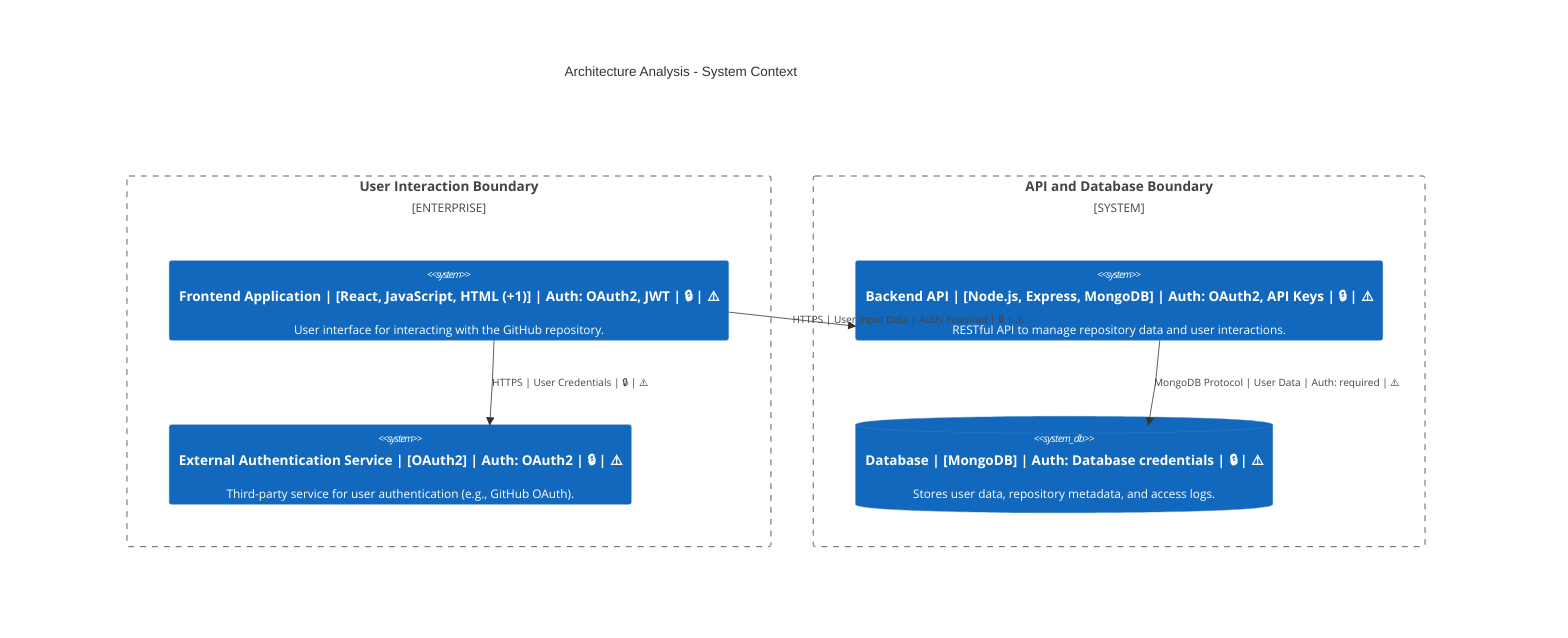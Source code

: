 C4Context
    title Architecture Analysis - System Context
    Enterprise_Boundary(tb_User_Interaction_Boundary, "User Interaction Boundary") {
        System(Frontend_Application, "Frontend Application | [React, JavaScript, HTML (+1)] | Auth: OAuth2, JWT | 🔒 | ⚠️", "User interface for interacting with the GitHub repository.")
        System(External_Authentication_Service, "External Authentication Service | [OAuth2] | Auth: OAuth2 | 🔒 | ⚠️", "Third-party service for user authentication (e.g., GitHub OAuth).")
    }
    System_Boundary(tb_API_and_Database_Boundary, "API and Database Boundary") {
        System(Backend_API, "Backend API | [Node.js, Express, MongoDB] | Auth: OAuth2, API Keys | 🔒 | ⚠️", "RESTful API to manage repository data and user interactions.")
        SystemDb(Database, "Database | [MongoDB] | Auth: Database credentials | 🔒 | ⚠️", "Stores user data, repository metadata, and access logs.")
    }

    Rel(Frontend_Application, Backend_API, "HTTPS | User Input Data | Auth: required | 🔒 | ⚠️")
    Rel(Backend_API, Database, "MongoDB Protocol | User Data | Auth: required | ⚠️")
    Rel(Frontend_Application, External_Authentication_Service, "HTTPS | User Credentials | 🔒 | ⚠️")